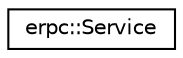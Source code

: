 digraph "Graphical Class Hierarchy"
{
  edge [fontname="Helvetica",fontsize="10",labelfontname="Helvetica",labelfontsize="10"];
  node [fontname="Helvetica",fontsize="10",shape=record];
  rankdir="LR";
  Node1 [label="erpc::Service",height=0.2,width=0.4,color="black", fillcolor="white", style="filled",URL="$classerpc_1_1_service.html",tooltip="Abstract interface for service, which can be executed on server side. "];
}
